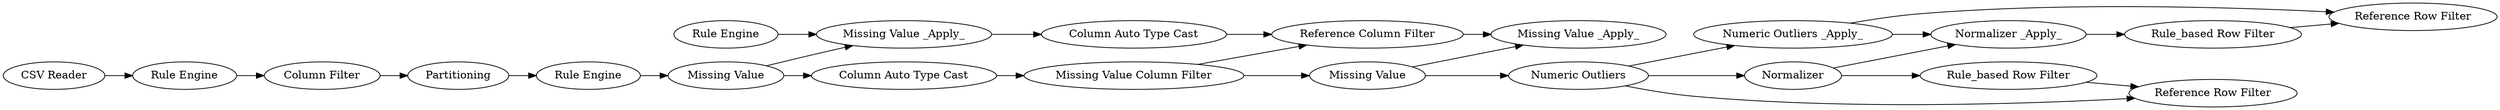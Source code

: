 digraph {
	782 -> 23
	784 -> 786
	82 -> 66
	23 -> 26
	780 -> 786
	63 -> 64
	66 -> 780
	66 -> 785
	77 -> 78
	78 -> 80
	81 -> 72
	81 -> 82
	780 -> 778
	72 -> 73
	66 -> 774
	774 -> 778
	26 -> 24
	24 -> 77
	778 -> 784
	83 -> 72
	78 -> 64
	82 -> 73
	80 -> 81
	775 -> 785
	774 -> 775
	64 -> 83
	784 [label="Rule_based Row Filter"]
	774 [label=Normalizer]
	26 [label="Column Filter"]
	782 [label="CSV Reader"]
	78 [label="Missing Value"]
	24 [label=Partitioning]
	64 [label="Missing Value _Apply_"]
	778 [label="Normalizer _Apply_"]
	775 [label="Rule_based Row Filter"]
	785 [label="Reference Row Filter"]
	72 [label="Reference Column Filter"]
	23 [label="Rule Engine"]
	63 [label="Rule Engine"]
	77 [label="Rule Engine"]
	83 [label="Column Auto Type Cast"]
	81 [label="Missing Value Column Filter"]
	66 [label="Numeric Outliers"]
	82 [label="Missing Value"]
	80 [label="Column Auto Type Cast"]
	73 [label="Missing Value _Apply_"]
	786 [label="Reference Row Filter"]
	780 [label="Numeric Outliers _Apply_"]
	rankdir=LR
}
